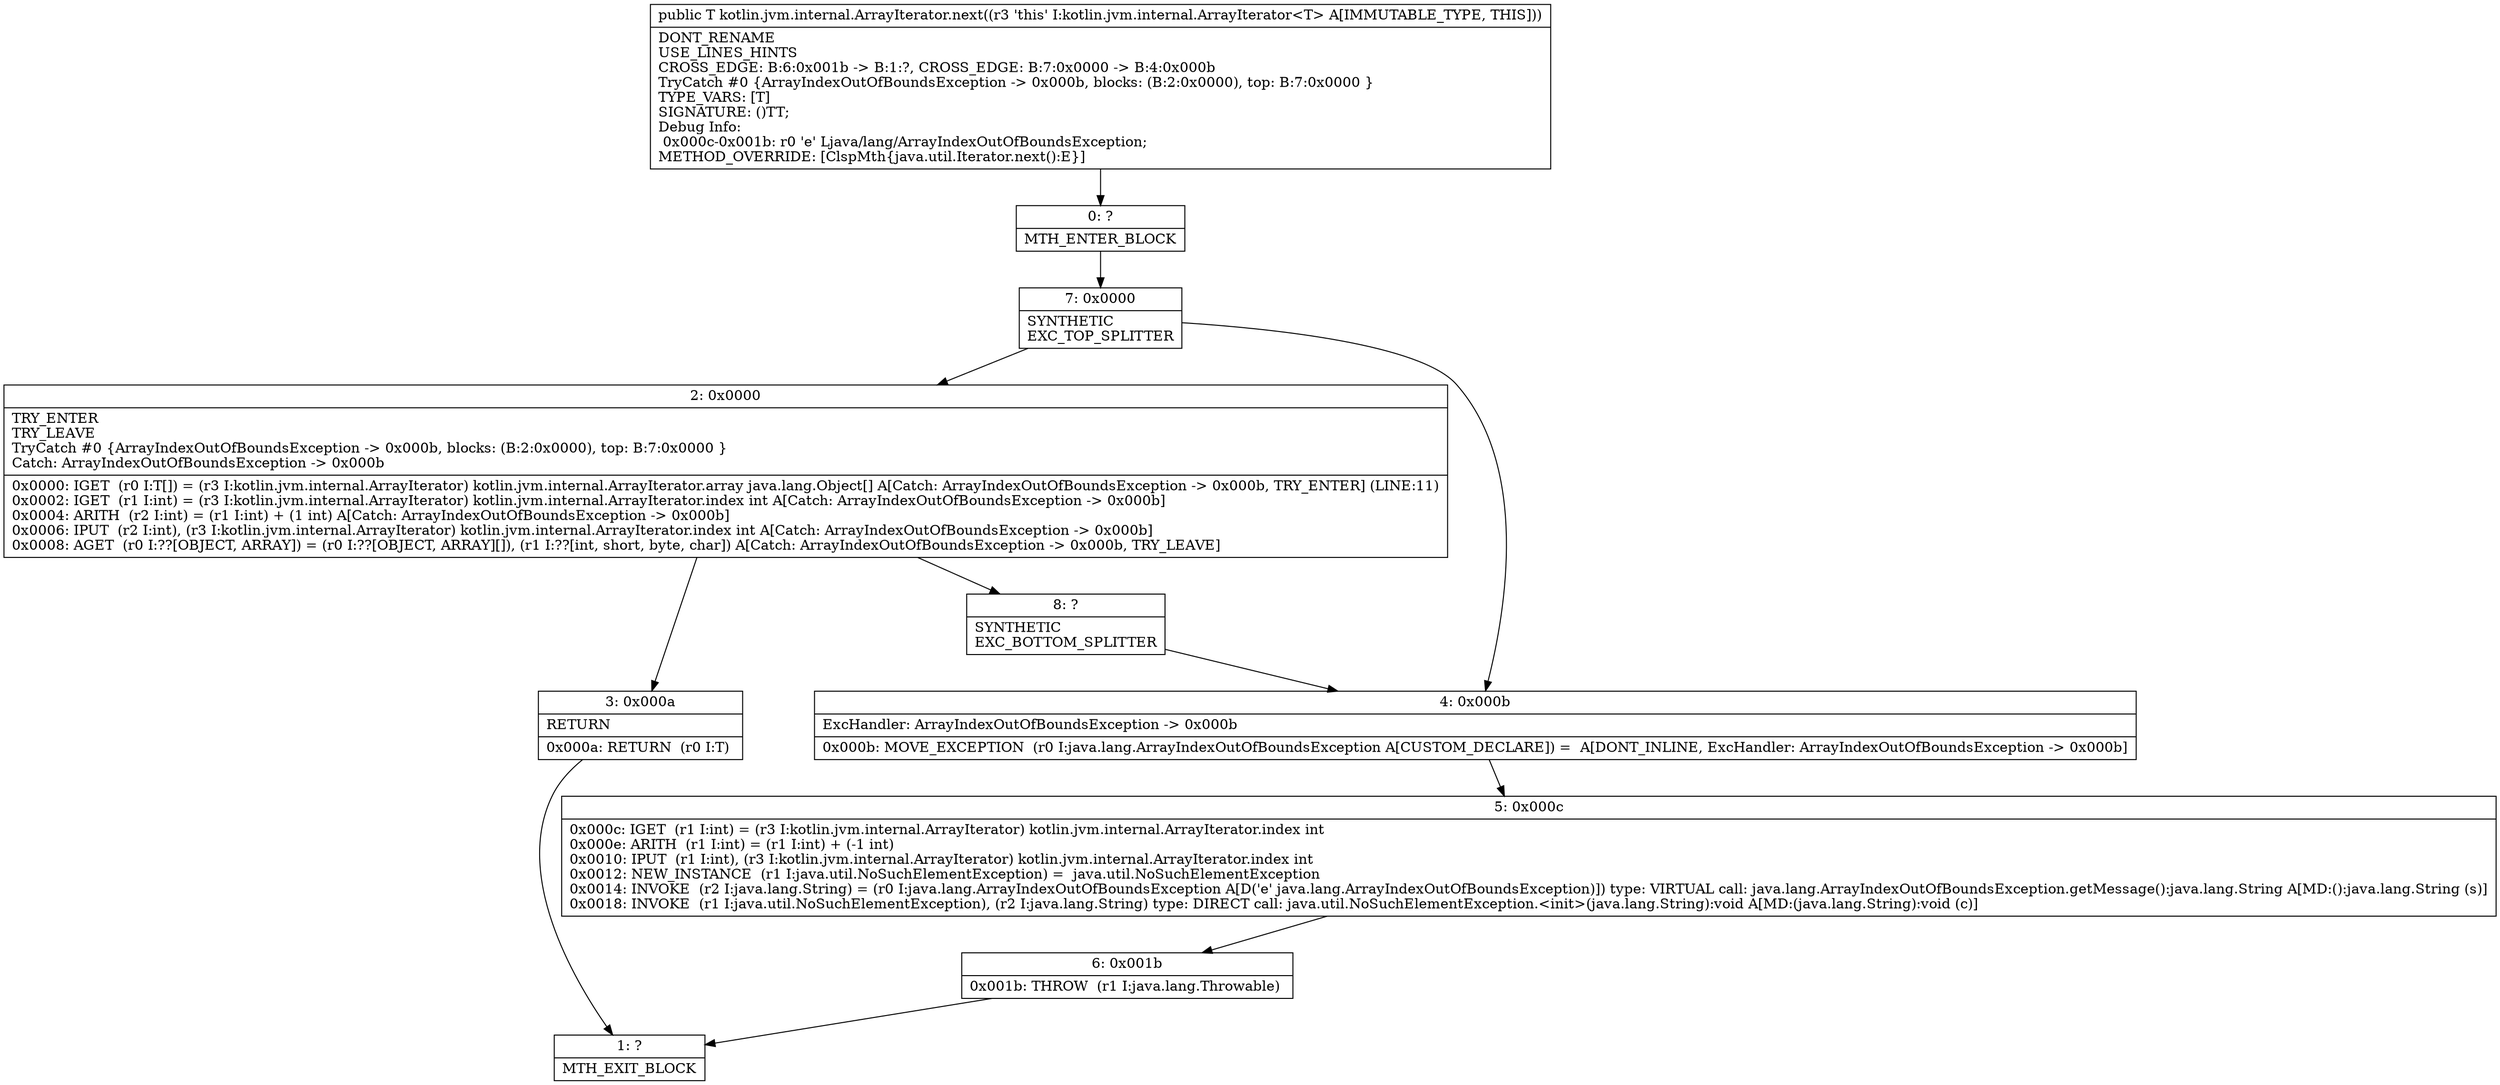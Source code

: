 digraph "CFG forkotlin.jvm.internal.ArrayIterator.next()Ljava\/lang\/Object;" {
Node_0 [shape=record,label="{0\:\ ?|MTH_ENTER_BLOCK\l}"];
Node_7 [shape=record,label="{7\:\ 0x0000|SYNTHETIC\lEXC_TOP_SPLITTER\l}"];
Node_2 [shape=record,label="{2\:\ 0x0000|TRY_ENTER\lTRY_LEAVE\lTryCatch #0 \{ArrayIndexOutOfBoundsException \-\> 0x000b, blocks: (B:2:0x0000), top: B:7:0x0000 \}\lCatch: ArrayIndexOutOfBoundsException \-\> 0x000b\l|0x0000: IGET  (r0 I:T[]) = (r3 I:kotlin.jvm.internal.ArrayIterator) kotlin.jvm.internal.ArrayIterator.array java.lang.Object[] A[Catch: ArrayIndexOutOfBoundsException \-\> 0x000b, TRY_ENTER] (LINE:11)\l0x0002: IGET  (r1 I:int) = (r3 I:kotlin.jvm.internal.ArrayIterator) kotlin.jvm.internal.ArrayIterator.index int A[Catch: ArrayIndexOutOfBoundsException \-\> 0x000b]\l0x0004: ARITH  (r2 I:int) = (r1 I:int) + (1 int) A[Catch: ArrayIndexOutOfBoundsException \-\> 0x000b]\l0x0006: IPUT  (r2 I:int), (r3 I:kotlin.jvm.internal.ArrayIterator) kotlin.jvm.internal.ArrayIterator.index int A[Catch: ArrayIndexOutOfBoundsException \-\> 0x000b]\l0x0008: AGET  (r0 I:??[OBJECT, ARRAY]) = (r0 I:??[OBJECT, ARRAY][]), (r1 I:??[int, short, byte, char]) A[Catch: ArrayIndexOutOfBoundsException \-\> 0x000b, TRY_LEAVE]\l}"];
Node_3 [shape=record,label="{3\:\ 0x000a|RETURN\l|0x000a: RETURN  (r0 I:T) \l}"];
Node_1 [shape=record,label="{1\:\ ?|MTH_EXIT_BLOCK\l}"];
Node_8 [shape=record,label="{8\:\ ?|SYNTHETIC\lEXC_BOTTOM_SPLITTER\l}"];
Node_4 [shape=record,label="{4\:\ 0x000b|ExcHandler: ArrayIndexOutOfBoundsException \-\> 0x000b\l|0x000b: MOVE_EXCEPTION  (r0 I:java.lang.ArrayIndexOutOfBoundsException A[CUSTOM_DECLARE]) =  A[DONT_INLINE, ExcHandler: ArrayIndexOutOfBoundsException \-\> 0x000b]\l}"];
Node_5 [shape=record,label="{5\:\ 0x000c|0x000c: IGET  (r1 I:int) = (r3 I:kotlin.jvm.internal.ArrayIterator) kotlin.jvm.internal.ArrayIterator.index int \l0x000e: ARITH  (r1 I:int) = (r1 I:int) + (\-1 int) \l0x0010: IPUT  (r1 I:int), (r3 I:kotlin.jvm.internal.ArrayIterator) kotlin.jvm.internal.ArrayIterator.index int \l0x0012: NEW_INSTANCE  (r1 I:java.util.NoSuchElementException) =  java.util.NoSuchElementException \l0x0014: INVOKE  (r2 I:java.lang.String) = (r0 I:java.lang.ArrayIndexOutOfBoundsException A[D('e' java.lang.ArrayIndexOutOfBoundsException)]) type: VIRTUAL call: java.lang.ArrayIndexOutOfBoundsException.getMessage():java.lang.String A[MD:():java.lang.String (s)]\l0x0018: INVOKE  (r1 I:java.util.NoSuchElementException), (r2 I:java.lang.String) type: DIRECT call: java.util.NoSuchElementException.\<init\>(java.lang.String):void A[MD:(java.lang.String):void (c)]\l}"];
Node_6 [shape=record,label="{6\:\ 0x001b|0x001b: THROW  (r1 I:java.lang.Throwable) \l}"];
MethodNode[shape=record,label="{public T kotlin.jvm.internal.ArrayIterator.next((r3 'this' I:kotlin.jvm.internal.ArrayIterator\<T\> A[IMMUTABLE_TYPE, THIS]))  | DONT_RENAME\lUSE_LINES_HINTS\lCROSS_EDGE: B:6:0x001b \-\> B:1:?, CROSS_EDGE: B:7:0x0000 \-\> B:4:0x000b\lTryCatch #0 \{ArrayIndexOutOfBoundsException \-\> 0x000b, blocks: (B:2:0x0000), top: B:7:0x0000 \}\lTYPE_VARS: [T]\lSIGNATURE: ()TT;\lDebug Info:\l  0x000c\-0x001b: r0 'e' Ljava\/lang\/ArrayIndexOutOfBoundsException;\lMETHOD_OVERRIDE: [ClspMth\{java.util.Iterator.next():E\}]\l}"];
MethodNode -> Node_0;Node_0 -> Node_7;
Node_7 -> Node_2;
Node_7 -> Node_4;
Node_2 -> Node_3;
Node_2 -> Node_8;
Node_3 -> Node_1;
Node_8 -> Node_4;
Node_4 -> Node_5;
Node_5 -> Node_6;
Node_6 -> Node_1;
}

